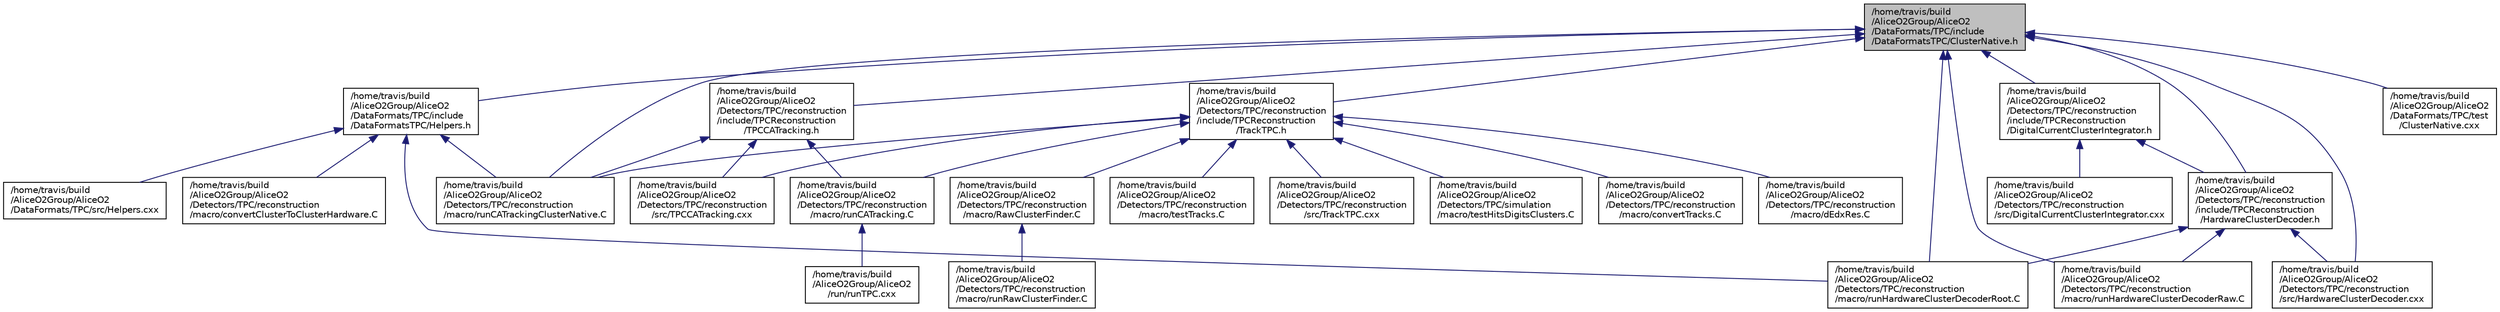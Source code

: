 digraph "/home/travis/build/AliceO2Group/AliceO2/DataFormats/TPC/include/DataFormatsTPC/ClusterNative.h"
{
 // INTERACTIVE_SVG=YES
  bgcolor="transparent";
  edge [fontname="Helvetica",fontsize="10",labelfontname="Helvetica",labelfontsize="10"];
  node [fontname="Helvetica",fontsize="10",shape=record];
  Node1 [label="/home/travis/build\l/AliceO2Group/AliceO2\l/DataFormats/TPC/include\l/DataFormatsTPC/ClusterNative.h",height=0.2,width=0.4,color="black", fillcolor="grey75", style="filled" fontcolor="black"];
  Node1 -> Node2 [dir="back",color="midnightblue",fontsize="10",style="solid",fontname="Helvetica"];
  Node2 [label="/home/travis/build\l/AliceO2Group/AliceO2\l/DataFormats/TPC/include\l/DataFormatsTPC/Helpers.h",height=0.2,width=0.4,color="black",URL="$db/df1/Helpers_8h.html",tooltip="Helper class for memory management of TPC Data Formats, external from the actual data type classes to..."];
  Node2 -> Node3 [dir="back",color="midnightblue",fontsize="10",style="solid",fontname="Helvetica"];
  Node3 [label="/home/travis/build\l/AliceO2Group/AliceO2\l/DataFormats/TPC/src/Helpers.cxx",height=0.2,width=0.4,color="black",URL="$dc/def/Helpers_8cxx.html"];
  Node2 -> Node4 [dir="back",color="midnightblue",fontsize="10",style="solid",fontname="Helvetica"];
  Node4 [label="/home/travis/build\l/AliceO2Group/AliceO2\l/Detectors/TPC/reconstruction\l/macro/convertClusterToClusterHardware.C",height=0.2,width=0.4,color="black",URL="$d7/d3d/convertClusterToClusterHardware_8C.html"];
  Node2 -> Node5 [dir="back",color="midnightblue",fontsize="10",style="solid",fontname="Helvetica"];
  Node5 [label="/home/travis/build\l/AliceO2Group/AliceO2\l/Detectors/TPC/reconstruction\l/macro/runCATrackingClusterNative.C",height=0.2,width=0.4,color="black",URL="$d1/df0/runCATrackingClusterNative_8C.html"];
  Node2 -> Node6 [dir="back",color="midnightblue",fontsize="10",style="solid",fontname="Helvetica"];
  Node6 [label="/home/travis/build\l/AliceO2Group/AliceO2\l/Detectors/TPC/reconstruction\l/macro/runHardwareClusterDecoderRoot.C",height=0.2,width=0.4,color="black",URL="$dc/daf/runHardwareClusterDecoderRoot_8C.html"];
  Node1 -> Node7 [dir="back",color="midnightblue",fontsize="10",style="solid",fontname="Helvetica"];
  Node7 [label="/home/travis/build\l/AliceO2Group/AliceO2\l/DataFormats/TPC/test\l/ClusterNative.cxx",height=0.2,width=0.4,color="black",URL="$da/d8a/ClusterNative_8cxx.html",tooltip="Unit test for the TPC ClusterNative data struct. "];
  Node1 -> Node8 [dir="back",color="midnightblue",fontsize="10",style="solid",fontname="Helvetica"];
  Node8 [label="/home/travis/build\l/AliceO2Group/AliceO2\l/Detectors/TPC/reconstruction\l/include/TPCReconstruction\l/DigitalCurrentClusterIntegrator.h",height=0.2,width=0.4,color="black",URL="$db/d19/DigitalCurrentClusterIntegrator_8h.html"];
  Node8 -> Node9 [dir="back",color="midnightblue",fontsize="10",style="solid",fontname="Helvetica"];
  Node9 [label="/home/travis/build\l/AliceO2Group/AliceO2\l/Detectors/TPC/reconstruction\l/include/TPCReconstruction\l/HardwareClusterDecoder.h",height=0.2,width=0.4,color="black",URL="$d2/d41/HardwareClusterDecoder_8h.html"];
  Node9 -> Node10 [dir="back",color="midnightblue",fontsize="10",style="solid",fontname="Helvetica"];
  Node10 [label="/home/travis/build\l/AliceO2Group/AliceO2\l/Detectors/TPC/reconstruction\l/macro/runHardwareClusterDecoderRaw.C",height=0.2,width=0.4,color="black",URL="$d1/dfd/runHardwareClusterDecoderRaw_8C.html"];
  Node9 -> Node6 [dir="back",color="midnightblue",fontsize="10",style="solid",fontname="Helvetica"];
  Node9 -> Node11 [dir="back",color="midnightblue",fontsize="10",style="solid",fontname="Helvetica"];
  Node11 [label="/home/travis/build\l/AliceO2Group/AliceO2\l/Detectors/TPC/reconstruction\l/src/HardwareClusterDecoder.cxx",height=0.2,width=0.4,color="black",URL="$d4/d7c/HardwareClusterDecoder_8cxx.html"];
  Node8 -> Node12 [dir="back",color="midnightblue",fontsize="10",style="solid",fontname="Helvetica"];
  Node12 [label="/home/travis/build\l/AliceO2Group/AliceO2\l/Detectors/TPC/reconstruction\l/src/DigitalCurrentClusterIntegrator.cxx",height=0.2,width=0.4,color="black",URL="$d1/d81/DigitalCurrentClusterIntegrator_8cxx.html"];
  Node1 -> Node9 [dir="back",color="midnightblue",fontsize="10",style="solid",fontname="Helvetica"];
  Node1 -> Node13 [dir="back",color="midnightblue",fontsize="10",style="solid",fontname="Helvetica"];
  Node13 [label="/home/travis/build\l/AliceO2Group/AliceO2\l/Detectors/TPC/reconstruction\l/include/TPCReconstruction\l/TPCCATracking.h",height=0.2,width=0.4,color="black",URL="$df/d30/TPCCATracking_8h.html",tooltip="Decoder to convert TPC ClusterHardware to ClusterNative. "];
  Node13 -> Node14 [dir="back",color="midnightblue",fontsize="10",style="solid",fontname="Helvetica"];
  Node14 [label="/home/travis/build\l/AliceO2Group/AliceO2\l/Detectors/TPC/reconstruction\l/macro/runCATracking.C",height=0.2,width=0.4,color="black",URL="$d1/d27/runCATracking_8C.html"];
  Node14 -> Node15 [dir="back",color="midnightblue",fontsize="10",style="solid",fontname="Helvetica"];
  Node15 [label="/home/travis/build\l/AliceO2Group/AliceO2\l/run/runTPC.cxx",height=0.2,width=0.4,color="black",URL="$d3/d56/runTPC_8cxx.html"];
  Node13 -> Node5 [dir="back",color="midnightblue",fontsize="10",style="solid",fontname="Helvetica"];
  Node13 -> Node16 [dir="back",color="midnightblue",fontsize="10",style="solid",fontname="Helvetica"];
  Node16 [label="/home/travis/build\l/AliceO2Group/AliceO2\l/Detectors/TPC/reconstruction\l/src/TPCCATracking.cxx",height=0.2,width=0.4,color="black",URL="$d8/ded/TPCCATracking_8cxx.html"];
  Node1 -> Node17 [dir="back",color="midnightblue",fontsize="10",style="solid",fontname="Helvetica"];
  Node17 [label="/home/travis/build\l/AliceO2Group/AliceO2\l/Detectors/TPC/reconstruction\l/include/TPCReconstruction\l/TrackTPC.h",height=0.2,width=0.4,color="black",URL="$d5/dc9/TrackTPC_8h.html"];
  Node17 -> Node18 [dir="back",color="midnightblue",fontsize="10",style="solid",fontname="Helvetica"];
  Node18 [label="/home/travis/build\l/AliceO2Group/AliceO2\l/Detectors/TPC/reconstruction\l/macro/convertTracks.C",height=0.2,width=0.4,color="black",URL="$d9/d90/convertTracks_8C.html"];
  Node17 -> Node19 [dir="back",color="midnightblue",fontsize="10",style="solid",fontname="Helvetica"];
  Node19 [label="/home/travis/build\l/AliceO2Group/AliceO2\l/Detectors/TPC/reconstruction\l/macro/dEdxRes.C",height=0.2,width=0.4,color="black",URL="$d6/dee/dEdxRes_8C.html"];
  Node17 -> Node20 [dir="back",color="midnightblue",fontsize="10",style="solid",fontname="Helvetica"];
  Node20 [label="/home/travis/build\l/AliceO2Group/AliceO2\l/Detectors/TPC/reconstruction\l/macro/RawClusterFinder.C",height=0.2,width=0.4,color="black",URL="$d5/db8/RawClusterFinder_8C.html"];
  Node20 -> Node21 [dir="back",color="midnightblue",fontsize="10",style="solid",fontname="Helvetica"];
  Node21 [label="/home/travis/build\l/AliceO2Group/AliceO2\l/Detectors/TPC/reconstruction\l/macro/runRawClusterFinder.C",height=0.2,width=0.4,color="black",URL="$df/da0/runRawClusterFinder_8C.html"];
  Node17 -> Node14 [dir="back",color="midnightblue",fontsize="10",style="solid",fontname="Helvetica"];
  Node17 -> Node5 [dir="back",color="midnightblue",fontsize="10",style="solid",fontname="Helvetica"];
  Node17 -> Node22 [dir="back",color="midnightblue",fontsize="10",style="solid",fontname="Helvetica"];
  Node22 [label="/home/travis/build\l/AliceO2Group/AliceO2\l/Detectors/TPC/reconstruction\l/macro/testTracks.C",height=0.2,width=0.4,color="black",URL="$db/d60/testTracks_8C.html"];
  Node17 -> Node16 [dir="back",color="midnightblue",fontsize="10",style="solid",fontname="Helvetica"];
  Node17 -> Node23 [dir="back",color="midnightblue",fontsize="10",style="solid",fontname="Helvetica"];
  Node23 [label="/home/travis/build\l/AliceO2Group/AliceO2\l/Detectors/TPC/reconstruction\l/src/TrackTPC.cxx",height=0.2,width=0.4,color="black",URL="$d6/da8/TrackTPC_8cxx.html",tooltip="Implementation of the TPC track. "];
  Node17 -> Node24 [dir="back",color="midnightblue",fontsize="10",style="solid",fontname="Helvetica"];
  Node24 [label="/home/travis/build\l/AliceO2Group/AliceO2\l/Detectors/TPC/simulation\l/macro/testHitsDigitsClusters.C",height=0.2,width=0.4,color="black",URL="$d9/d59/testHitsDigitsClusters_8C.html"];
  Node1 -> Node5 [dir="back",color="midnightblue",fontsize="10",style="solid",fontname="Helvetica"];
  Node1 -> Node10 [dir="back",color="midnightblue",fontsize="10",style="solid",fontname="Helvetica"];
  Node1 -> Node6 [dir="back",color="midnightblue",fontsize="10",style="solid",fontname="Helvetica"];
  Node1 -> Node11 [dir="back",color="midnightblue",fontsize="10",style="solid",fontname="Helvetica"];
}
